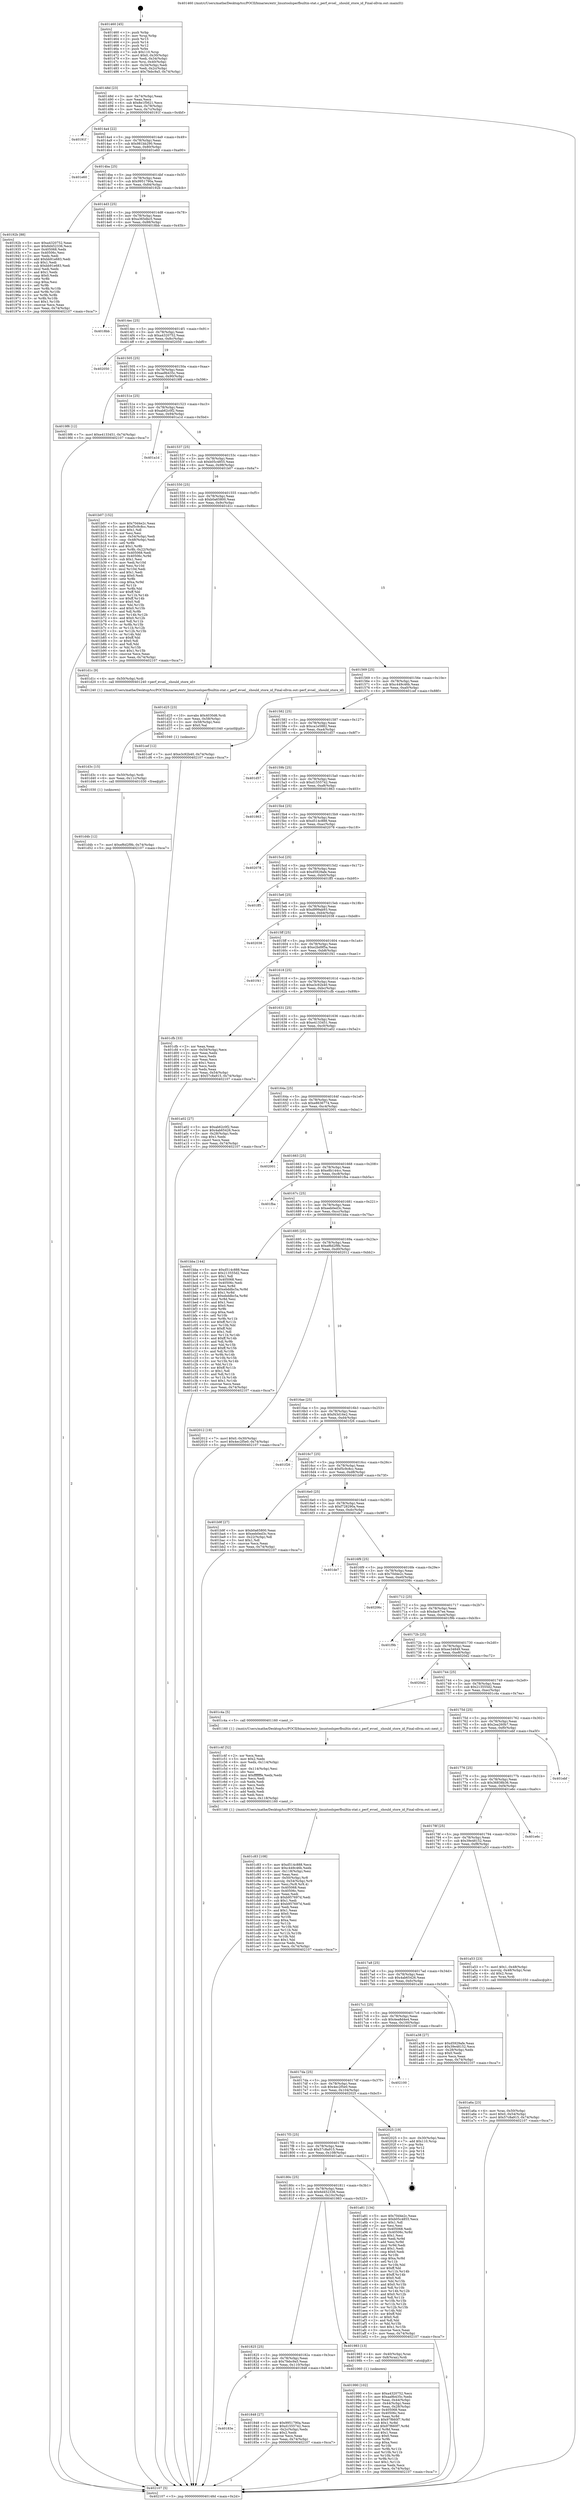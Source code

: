 digraph "0x401460" {
  label = "0x401460 (/mnt/c/Users/mathe/Desktop/tcc/POCII/binaries/extr_linuxtoolsperfbuiltin-stat.c_perf_evsel__should_store_id_Final-ollvm.out::main(0))"
  labelloc = "t"
  node[shape=record]

  Entry [label="",width=0.3,height=0.3,shape=circle,fillcolor=black,style=filled]
  "0x40148d" [label="{
     0x40148d [23]\l
     | [instrs]\l
     &nbsp;&nbsp;0x40148d \<+3\>: mov -0x74(%rbp),%eax\l
     &nbsp;&nbsp;0x401490 \<+2\>: mov %eax,%ecx\l
     &nbsp;&nbsp;0x401492 \<+6\>: sub $0x8e1f5621,%ecx\l
     &nbsp;&nbsp;0x401498 \<+3\>: mov %eax,-0x78(%rbp)\l
     &nbsp;&nbsp;0x40149b \<+3\>: mov %ecx,-0x7c(%rbp)\l
     &nbsp;&nbsp;0x40149e \<+6\>: je 000000000040191f \<main+0x4bf\>\l
  }"]
  "0x40191f" [label="{
     0x40191f\l
  }", style=dashed]
  "0x4014a4" [label="{
     0x4014a4 [22]\l
     | [instrs]\l
     &nbsp;&nbsp;0x4014a4 \<+5\>: jmp 00000000004014a9 \<main+0x49\>\l
     &nbsp;&nbsp;0x4014a9 \<+3\>: mov -0x78(%rbp),%eax\l
     &nbsp;&nbsp;0x4014ac \<+5\>: sub $0x981bb290,%eax\l
     &nbsp;&nbsp;0x4014b1 \<+3\>: mov %eax,-0x80(%rbp)\l
     &nbsp;&nbsp;0x4014b4 \<+6\>: je 0000000000401e60 \<main+0xa00\>\l
  }"]
  Exit [label="",width=0.3,height=0.3,shape=circle,fillcolor=black,style=filled,peripheries=2]
  "0x401e60" [label="{
     0x401e60\l
  }", style=dashed]
  "0x4014ba" [label="{
     0x4014ba [25]\l
     | [instrs]\l
     &nbsp;&nbsp;0x4014ba \<+5\>: jmp 00000000004014bf \<main+0x5f\>\l
     &nbsp;&nbsp;0x4014bf \<+3\>: mov -0x78(%rbp),%eax\l
     &nbsp;&nbsp;0x4014c2 \<+5\>: sub $0x9951790a,%eax\l
     &nbsp;&nbsp;0x4014c7 \<+6\>: mov %eax,-0x84(%rbp)\l
     &nbsp;&nbsp;0x4014cd \<+6\>: je 000000000040192b \<main+0x4cb\>\l
  }"]
  "0x401d4b" [label="{
     0x401d4b [12]\l
     | [instrs]\l
     &nbsp;&nbsp;0x401d4b \<+7\>: movl $0xef6d2f9b,-0x74(%rbp)\l
     &nbsp;&nbsp;0x401d52 \<+5\>: jmp 0000000000402107 \<main+0xca7\>\l
  }"]
  "0x40192b" [label="{
     0x40192b [88]\l
     | [instrs]\l
     &nbsp;&nbsp;0x40192b \<+5\>: mov $0xa4320752,%eax\l
     &nbsp;&nbsp;0x401930 \<+5\>: mov $0x6d452336,%ecx\l
     &nbsp;&nbsp;0x401935 \<+7\>: mov 0x405068,%edx\l
     &nbsp;&nbsp;0x40193c \<+7\>: mov 0x40506c,%esi\l
     &nbsp;&nbsp;0x401943 \<+2\>: mov %edx,%edi\l
     &nbsp;&nbsp;0x401945 \<+6\>: add $0xbb91e683,%edi\l
     &nbsp;&nbsp;0x40194b \<+3\>: sub $0x1,%edi\l
     &nbsp;&nbsp;0x40194e \<+6\>: sub $0xbb91e683,%edi\l
     &nbsp;&nbsp;0x401954 \<+3\>: imul %edi,%edx\l
     &nbsp;&nbsp;0x401957 \<+3\>: and $0x1,%edx\l
     &nbsp;&nbsp;0x40195a \<+3\>: cmp $0x0,%edx\l
     &nbsp;&nbsp;0x40195d \<+4\>: sete %r8b\l
     &nbsp;&nbsp;0x401961 \<+3\>: cmp $0xa,%esi\l
     &nbsp;&nbsp;0x401964 \<+4\>: setl %r9b\l
     &nbsp;&nbsp;0x401968 \<+3\>: mov %r8b,%r10b\l
     &nbsp;&nbsp;0x40196b \<+3\>: and %r9b,%r10b\l
     &nbsp;&nbsp;0x40196e \<+3\>: xor %r9b,%r8b\l
     &nbsp;&nbsp;0x401971 \<+3\>: or %r8b,%r10b\l
     &nbsp;&nbsp;0x401974 \<+4\>: test $0x1,%r10b\l
     &nbsp;&nbsp;0x401978 \<+3\>: cmovne %ecx,%eax\l
     &nbsp;&nbsp;0x40197b \<+3\>: mov %eax,-0x74(%rbp)\l
     &nbsp;&nbsp;0x40197e \<+5\>: jmp 0000000000402107 \<main+0xca7\>\l
  }"]
  "0x4014d3" [label="{
     0x4014d3 [25]\l
     | [instrs]\l
     &nbsp;&nbsp;0x4014d3 \<+5\>: jmp 00000000004014d8 \<main+0x78\>\l
     &nbsp;&nbsp;0x4014d8 \<+3\>: mov -0x78(%rbp),%eax\l
     &nbsp;&nbsp;0x4014db \<+5\>: sub $0xa365dbc5,%eax\l
     &nbsp;&nbsp;0x4014e0 \<+6\>: mov %eax,-0x88(%rbp)\l
     &nbsp;&nbsp;0x4014e6 \<+6\>: je 00000000004018bb \<main+0x45b\>\l
  }"]
  "0x401d3c" [label="{
     0x401d3c [15]\l
     | [instrs]\l
     &nbsp;&nbsp;0x401d3c \<+4\>: mov -0x50(%rbp),%rdi\l
     &nbsp;&nbsp;0x401d40 \<+6\>: mov %eax,-0x11c(%rbp)\l
     &nbsp;&nbsp;0x401d46 \<+5\>: call 0000000000401030 \<free@plt\>\l
     | [calls]\l
     &nbsp;&nbsp;0x401030 \{1\} (unknown)\l
  }"]
  "0x4018bb" [label="{
     0x4018bb\l
  }", style=dashed]
  "0x4014ec" [label="{
     0x4014ec [25]\l
     | [instrs]\l
     &nbsp;&nbsp;0x4014ec \<+5\>: jmp 00000000004014f1 \<main+0x91\>\l
     &nbsp;&nbsp;0x4014f1 \<+3\>: mov -0x78(%rbp),%eax\l
     &nbsp;&nbsp;0x4014f4 \<+5\>: sub $0xa4320752,%eax\l
     &nbsp;&nbsp;0x4014f9 \<+6\>: mov %eax,-0x8c(%rbp)\l
     &nbsp;&nbsp;0x4014ff \<+6\>: je 0000000000402050 \<main+0xbf0\>\l
  }"]
  "0x401d25" [label="{
     0x401d25 [23]\l
     | [instrs]\l
     &nbsp;&nbsp;0x401d25 \<+10\>: movabs $0x4030d6,%rdi\l
     &nbsp;&nbsp;0x401d2f \<+3\>: mov %eax,-0x58(%rbp)\l
     &nbsp;&nbsp;0x401d32 \<+3\>: mov -0x58(%rbp),%esi\l
     &nbsp;&nbsp;0x401d35 \<+2\>: mov $0x0,%al\l
     &nbsp;&nbsp;0x401d37 \<+5\>: call 0000000000401040 \<printf@plt\>\l
     | [calls]\l
     &nbsp;&nbsp;0x401040 \{1\} (unknown)\l
  }"]
  "0x402050" [label="{
     0x402050\l
  }", style=dashed]
  "0x401505" [label="{
     0x401505 [25]\l
     | [instrs]\l
     &nbsp;&nbsp;0x401505 \<+5\>: jmp 000000000040150a \<main+0xaa\>\l
     &nbsp;&nbsp;0x40150a \<+3\>: mov -0x78(%rbp),%eax\l
     &nbsp;&nbsp;0x40150d \<+5\>: sub $0xaa9b435c,%eax\l
     &nbsp;&nbsp;0x401512 \<+6\>: mov %eax,-0x90(%rbp)\l
     &nbsp;&nbsp;0x401518 \<+6\>: je 00000000004019f6 \<main+0x596\>\l
  }"]
  "0x401c83" [label="{
     0x401c83 [108]\l
     | [instrs]\l
     &nbsp;&nbsp;0x401c83 \<+5\>: mov $0xd514c888,%ecx\l
     &nbsp;&nbsp;0x401c88 \<+5\>: mov $0xc449c46b,%edx\l
     &nbsp;&nbsp;0x401c8d \<+6\>: mov -0x118(%rbp),%esi\l
     &nbsp;&nbsp;0x401c93 \<+3\>: imul %eax,%esi\l
     &nbsp;&nbsp;0x401c96 \<+4\>: mov -0x50(%rbp),%r8\l
     &nbsp;&nbsp;0x401c9a \<+4\>: movslq -0x54(%rbp),%r9\l
     &nbsp;&nbsp;0x401c9e \<+4\>: mov %esi,(%r8,%r9,4)\l
     &nbsp;&nbsp;0x401ca2 \<+7\>: mov 0x405068,%eax\l
     &nbsp;&nbsp;0x401ca9 \<+7\>: mov 0x40506c,%esi\l
     &nbsp;&nbsp;0x401cb0 \<+2\>: mov %eax,%edi\l
     &nbsp;&nbsp;0x401cb2 \<+6\>: sub $0xb957697d,%edi\l
     &nbsp;&nbsp;0x401cb8 \<+3\>: sub $0x1,%edi\l
     &nbsp;&nbsp;0x401cbb \<+6\>: add $0xb957697d,%edi\l
     &nbsp;&nbsp;0x401cc1 \<+3\>: imul %edi,%eax\l
     &nbsp;&nbsp;0x401cc4 \<+3\>: and $0x1,%eax\l
     &nbsp;&nbsp;0x401cc7 \<+3\>: cmp $0x0,%eax\l
     &nbsp;&nbsp;0x401cca \<+4\>: sete %r10b\l
     &nbsp;&nbsp;0x401cce \<+3\>: cmp $0xa,%esi\l
     &nbsp;&nbsp;0x401cd1 \<+4\>: setl %r11b\l
     &nbsp;&nbsp;0x401cd5 \<+3\>: mov %r10b,%bl\l
     &nbsp;&nbsp;0x401cd8 \<+3\>: and %r11b,%bl\l
     &nbsp;&nbsp;0x401cdb \<+3\>: xor %r11b,%r10b\l
     &nbsp;&nbsp;0x401cde \<+3\>: or %r10b,%bl\l
     &nbsp;&nbsp;0x401ce1 \<+3\>: test $0x1,%bl\l
     &nbsp;&nbsp;0x401ce4 \<+3\>: cmovne %edx,%ecx\l
     &nbsp;&nbsp;0x401ce7 \<+3\>: mov %ecx,-0x74(%rbp)\l
     &nbsp;&nbsp;0x401cea \<+5\>: jmp 0000000000402107 \<main+0xca7\>\l
  }"]
  "0x4019f6" [label="{
     0x4019f6 [12]\l
     | [instrs]\l
     &nbsp;&nbsp;0x4019f6 \<+7\>: movl $0xe4133451,-0x74(%rbp)\l
     &nbsp;&nbsp;0x4019fd \<+5\>: jmp 0000000000402107 \<main+0xca7\>\l
  }"]
  "0x40151e" [label="{
     0x40151e [25]\l
     | [instrs]\l
     &nbsp;&nbsp;0x40151e \<+5\>: jmp 0000000000401523 \<main+0xc3\>\l
     &nbsp;&nbsp;0x401523 \<+3\>: mov -0x78(%rbp),%eax\l
     &nbsp;&nbsp;0x401526 \<+5\>: sub $0xab62c0f2,%eax\l
     &nbsp;&nbsp;0x40152b \<+6\>: mov %eax,-0x94(%rbp)\l
     &nbsp;&nbsp;0x401531 \<+6\>: je 0000000000401a1d \<main+0x5bd\>\l
  }"]
  "0x401c4f" [label="{
     0x401c4f [52]\l
     | [instrs]\l
     &nbsp;&nbsp;0x401c4f \<+2\>: xor %ecx,%ecx\l
     &nbsp;&nbsp;0x401c51 \<+5\>: mov $0x2,%edx\l
     &nbsp;&nbsp;0x401c56 \<+6\>: mov %edx,-0x114(%rbp)\l
     &nbsp;&nbsp;0x401c5c \<+1\>: cltd\l
     &nbsp;&nbsp;0x401c5d \<+6\>: mov -0x114(%rbp),%esi\l
     &nbsp;&nbsp;0x401c63 \<+2\>: idiv %esi\l
     &nbsp;&nbsp;0x401c65 \<+6\>: imul $0xfffffffe,%edx,%edx\l
     &nbsp;&nbsp;0x401c6b \<+2\>: mov %ecx,%edi\l
     &nbsp;&nbsp;0x401c6d \<+2\>: sub %edx,%edi\l
     &nbsp;&nbsp;0x401c6f \<+2\>: mov %ecx,%edx\l
     &nbsp;&nbsp;0x401c71 \<+3\>: sub $0x1,%edx\l
     &nbsp;&nbsp;0x401c74 \<+2\>: add %edx,%edi\l
     &nbsp;&nbsp;0x401c76 \<+2\>: sub %edi,%ecx\l
     &nbsp;&nbsp;0x401c78 \<+6\>: mov %ecx,-0x118(%rbp)\l
     &nbsp;&nbsp;0x401c7e \<+5\>: call 0000000000401160 \<next_i\>\l
     | [calls]\l
     &nbsp;&nbsp;0x401160 \{1\} (/mnt/c/Users/mathe/Desktop/tcc/POCII/binaries/extr_linuxtoolsperfbuiltin-stat.c_perf_evsel__should_store_id_Final-ollvm.out::next_i)\l
  }"]
  "0x401a1d" [label="{
     0x401a1d\l
  }", style=dashed]
  "0x401537" [label="{
     0x401537 [25]\l
     | [instrs]\l
     &nbsp;&nbsp;0x401537 \<+5\>: jmp 000000000040153c \<main+0xdc\>\l
     &nbsp;&nbsp;0x40153c \<+3\>: mov -0x78(%rbp),%eax\l
     &nbsp;&nbsp;0x40153f \<+5\>: sub $0xb05c4855,%eax\l
     &nbsp;&nbsp;0x401544 \<+6\>: mov %eax,-0x98(%rbp)\l
     &nbsp;&nbsp;0x40154a \<+6\>: je 0000000000401b07 \<main+0x6a7\>\l
  }"]
  "0x401a6a" [label="{
     0x401a6a [23]\l
     | [instrs]\l
     &nbsp;&nbsp;0x401a6a \<+4\>: mov %rax,-0x50(%rbp)\l
     &nbsp;&nbsp;0x401a6e \<+7\>: movl $0x0,-0x54(%rbp)\l
     &nbsp;&nbsp;0x401a75 \<+7\>: movl $0x57c8a915,-0x74(%rbp)\l
     &nbsp;&nbsp;0x401a7c \<+5\>: jmp 0000000000402107 \<main+0xca7\>\l
  }"]
  "0x401b07" [label="{
     0x401b07 [152]\l
     | [instrs]\l
     &nbsp;&nbsp;0x401b07 \<+5\>: mov $0x70d4e2c,%eax\l
     &nbsp;&nbsp;0x401b0c \<+5\>: mov $0xf5c9c8cc,%ecx\l
     &nbsp;&nbsp;0x401b11 \<+2\>: mov $0x1,%dl\l
     &nbsp;&nbsp;0x401b13 \<+2\>: xor %esi,%esi\l
     &nbsp;&nbsp;0x401b15 \<+3\>: mov -0x54(%rbp),%edi\l
     &nbsp;&nbsp;0x401b18 \<+3\>: cmp -0x48(%rbp),%edi\l
     &nbsp;&nbsp;0x401b1b \<+4\>: setl %r8b\l
     &nbsp;&nbsp;0x401b1f \<+4\>: and $0x1,%r8b\l
     &nbsp;&nbsp;0x401b23 \<+4\>: mov %r8b,-0x22(%rbp)\l
     &nbsp;&nbsp;0x401b27 \<+7\>: mov 0x405068,%edi\l
     &nbsp;&nbsp;0x401b2e \<+8\>: mov 0x40506c,%r9d\l
     &nbsp;&nbsp;0x401b36 \<+3\>: sub $0x1,%esi\l
     &nbsp;&nbsp;0x401b39 \<+3\>: mov %edi,%r10d\l
     &nbsp;&nbsp;0x401b3c \<+3\>: add %esi,%r10d\l
     &nbsp;&nbsp;0x401b3f \<+4\>: imul %r10d,%edi\l
     &nbsp;&nbsp;0x401b43 \<+3\>: and $0x1,%edi\l
     &nbsp;&nbsp;0x401b46 \<+3\>: cmp $0x0,%edi\l
     &nbsp;&nbsp;0x401b49 \<+4\>: sete %r8b\l
     &nbsp;&nbsp;0x401b4d \<+4\>: cmp $0xa,%r9d\l
     &nbsp;&nbsp;0x401b51 \<+4\>: setl %r11b\l
     &nbsp;&nbsp;0x401b55 \<+3\>: mov %r8b,%bl\l
     &nbsp;&nbsp;0x401b58 \<+3\>: xor $0xff,%bl\l
     &nbsp;&nbsp;0x401b5b \<+3\>: mov %r11b,%r14b\l
     &nbsp;&nbsp;0x401b5e \<+4\>: xor $0xff,%r14b\l
     &nbsp;&nbsp;0x401b62 \<+3\>: xor $0x0,%dl\l
     &nbsp;&nbsp;0x401b65 \<+3\>: mov %bl,%r15b\l
     &nbsp;&nbsp;0x401b68 \<+4\>: and $0x0,%r15b\l
     &nbsp;&nbsp;0x401b6c \<+3\>: and %dl,%r8b\l
     &nbsp;&nbsp;0x401b6f \<+3\>: mov %r14b,%r12b\l
     &nbsp;&nbsp;0x401b72 \<+4\>: and $0x0,%r12b\l
     &nbsp;&nbsp;0x401b76 \<+3\>: and %dl,%r11b\l
     &nbsp;&nbsp;0x401b79 \<+3\>: or %r8b,%r15b\l
     &nbsp;&nbsp;0x401b7c \<+3\>: or %r11b,%r12b\l
     &nbsp;&nbsp;0x401b7f \<+3\>: xor %r12b,%r15b\l
     &nbsp;&nbsp;0x401b82 \<+3\>: or %r14b,%bl\l
     &nbsp;&nbsp;0x401b85 \<+3\>: xor $0xff,%bl\l
     &nbsp;&nbsp;0x401b88 \<+3\>: or $0x0,%dl\l
     &nbsp;&nbsp;0x401b8b \<+2\>: and %dl,%bl\l
     &nbsp;&nbsp;0x401b8d \<+3\>: or %bl,%r15b\l
     &nbsp;&nbsp;0x401b90 \<+4\>: test $0x1,%r15b\l
     &nbsp;&nbsp;0x401b94 \<+3\>: cmovne %ecx,%eax\l
     &nbsp;&nbsp;0x401b97 \<+3\>: mov %eax,-0x74(%rbp)\l
     &nbsp;&nbsp;0x401b9a \<+5\>: jmp 0000000000402107 \<main+0xca7\>\l
  }"]
  "0x401550" [label="{
     0x401550 [25]\l
     | [instrs]\l
     &nbsp;&nbsp;0x401550 \<+5\>: jmp 0000000000401555 \<main+0xf5\>\l
     &nbsp;&nbsp;0x401555 \<+3\>: mov -0x78(%rbp),%eax\l
     &nbsp;&nbsp;0x401558 \<+5\>: sub $0xb0a65800,%eax\l
     &nbsp;&nbsp;0x40155d \<+6\>: mov %eax,-0x9c(%rbp)\l
     &nbsp;&nbsp;0x401563 \<+6\>: je 0000000000401d1c \<main+0x8bc\>\l
  }"]
  "0x401990" [label="{
     0x401990 [102]\l
     | [instrs]\l
     &nbsp;&nbsp;0x401990 \<+5\>: mov $0xa4320752,%ecx\l
     &nbsp;&nbsp;0x401995 \<+5\>: mov $0xaa9b435c,%edx\l
     &nbsp;&nbsp;0x40199a \<+3\>: mov %eax,-0x44(%rbp)\l
     &nbsp;&nbsp;0x40199d \<+3\>: mov -0x44(%rbp),%eax\l
     &nbsp;&nbsp;0x4019a0 \<+3\>: mov %eax,-0x28(%rbp)\l
     &nbsp;&nbsp;0x4019a3 \<+7\>: mov 0x405068,%eax\l
     &nbsp;&nbsp;0x4019aa \<+7\>: mov 0x40506c,%esi\l
     &nbsp;&nbsp;0x4019b1 \<+3\>: mov %eax,%r8d\l
     &nbsp;&nbsp;0x4019b4 \<+7\>: sub $0x97f660f7,%r8d\l
     &nbsp;&nbsp;0x4019bb \<+4\>: sub $0x1,%r8d\l
     &nbsp;&nbsp;0x4019bf \<+7\>: add $0x97f660f7,%r8d\l
     &nbsp;&nbsp;0x4019c6 \<+4\>: imul %r8d,%eax\l
     &nbsp;&nbsp;0x4019ca \<+3\>: and $0x1,%eax\l
     &nbsp;&nbsp;0x4019cd \<+3\>: cmp $0x0,%eax\l
     &nbsp;&nbsp;0x4019d0 \<+4\>: sete %r9b\l
     &nbsp;&nbsp;0x4019d4 \<+3\>: cmp $0xa,%esi\l
     &nbsp;&nbsp;0x4019d7 \<+4\>: setl %r10b\l
     &nbsp;&nbsp;0x4019db \<+3\>: mov %r9b,%r11b\l
     &nbsp;&nbsp;0x4019de \<+3\>: and %r10b,%r11b\l
     &nbsp;&nbsp;0x4019e1 \<+3\>: xor %r10b,%r9b\l
     &nbsp;&nbsp;0x4019e4 \<+3\>: or %r9b,%r11b\l
     &nbsp;&nbsp;0x4019e7 \<+4\>: test $0x1,%r11b\l
     &nbsp;&nbsp;0x4019eb \<+3\>: cmovne %edx,%ecx\l
     &nbsp;&nbsp;0x4019ee \<+3\>: mov %ecx,-0x74(%rbp)\l
     &nbsp;&nbsp;0x4019f1 \<+5\>: jmp 0000000000402107 \<main+0xca7\>\l
  }"]
  "0x401d1c" [label="{
     0x401d1c [9]\l
     | [instrs]\l
     &nbsp;&nbsp;0x401d1c \<+4\>: mov -0x50(%rbp),%rdi\l
     &nbsp;&nbsp;0x401d20 \<+5\>: call 0000000000401240 \<perf_evsel__should_store_id\>\l
     | [calls]\l
     &nbsp;&nbsp;0x401240 \{1\} (/mnt/c/Users/mathe/Desktop/tcc/POCII/binaries/extr_linuxtoolsperfbuiltin-stat.c_perf_evsel__should_store_id_Final-ollvm.out::perf_evsel__should_store_id)\l
  }"]
  "0x401569" [label="{
     0x401569 [25]\l
     | [instrs]\l
     &nbsp;&nbsp;0x401569 \<+5\>: jmp 000000000040156e \<main+0x10e\>\l
     &nbsp;&nbsp;0x40156e \<+3\>: mov -0x78(%rbp),%eax\l
     &nbsp;&nbsp;0x401571 \<+5\>: sub $0xc449c46b,%eax\l
     &nbsp;&nbsp;0x401576 \<+6\>: mov %eax,-0xa0(%rbp)\l
     &nbsp;&nbsp;0x40157c \<+6\>: je 0000000000401cef \<main+0x88f\>\l
  }"]
  "0x401460" [label="{
     0x401460 [45]\l
     | [instrs]\l
     &nbsp;&nbsp;0x401460 \<+1\>: push %rbp\l
     &nbsp;&nbsp;0x401461 \<+3\>: mov %rsp,%rbp\l
     &nbsp;&nbsp;0x401464 \<+2\>: push %r15\l
     &nbsp;&nbsp;0x401466 \<+2\>: push %r14\l
     &nbsp;&nbsp;0x401468 \<+2\>: push %r12\l
     &nbsp;&nbsp;0x40146a \<+1\>: push %rbx\l
     &nbsp;&nbsp;0x40146b \<+7\>: sub $0x110,%rsp\l
     &nbsp;&nbsp;0x401472 \<+7\>: movl $0x0,-0x30(%rbp)\l
     &nbsp;&nbsp;0x401479 \<+3\>: mov %edi,-0x34(%rbp)\l
     &nbsp;&nbsp;0x40147c \<+4\>: mov %rsi,-0x40(%rbp)\l
     &nbsp;&nbsp;0x401480 \<+3\>: mov -0x34(%rbp),%edi\l
     &nbsp;&nbsp;0x401483 \<+3\>: mov %edi,-0x2c(%rbp)\l
     &nbsp;&nbsp;0x401486 \<+7\>: movl $0x7febc9a5,-0x74(%rbp)\l
  }"]
  "0x401cef" [label="{
     0x401cef [12]\l
     | [instrs]\l
     &nbsp;&nbsp;0x401cef \<+7\>: movl $0xe3c92b40,-0x74(%rbp)\l
     &nbsp;&nbsp;0x401cf6 \<+5\>: jmp 0000000000402107 \<main+0xca7\>\l
  }"]
  "0x401582" [label="{
     0x401582 [25]\l
     | [instrs]\l
     &nbsp;&nbsp;0x401582 \<+5\>: jmp 0000000000401587 \<main+0x127\>\l
     &nbsp;&nbsp;0x401587 \<+3\>: mov -0x78(%rbp),%eax\l
     &nbsp;&nbsp;0x40158a \<+5\>: sub $0xca1e5882,%eax\l
     &nbsp;&nbsp;0x40158f \<+6\>: mov %eax,-0xa4(%rbp)\l
     &nbsp;&nbsp;0x401595 \<+6\>: je 0000000000401d57 \<main+0x8f7\>\l
  }"]
  "0x402107" [label="{
     0x402107 [5]\l
     | [instrs]\l
     &nbsp;&nbsp;0x402107 \<+5\>: jmp 000000000040148d \<main+0x2d\>\l
  }"]
  "0x401d57" [label="{
     0x401d57\l
  }", style=dashed]
  "0x40159b" [label="{
     0x40159b [25]\l
     | [instrs]\l
     &nbsp;&nbsp;0x40159b \<+5\>: jmp 00000000004015a0 \<main+0x140\>\l
     &nbsp;&nbsp;0x4015a0 \<+3\>: mov -0x78(%rbp),%eax\l
     &nbsp;&nbsp;0x4015a3 \<+5\>: sub $0xd1555742,%eax\l
     &nbsp;&nbsp;0x4015a8 \<+6\>: mov %eax,-0xa8(%rbp)\l
     &nbsp;&nbsp;0x4015ae \<+6\>: je 0000000000401863 \<main+0x403\>\l
  }"]
  "0x40183e" [label="{
     0x40183e\l
  }", style=dashed]
  "0x401863" [label="{
     0x401863\l
  }", style=dashed]
  "0x4015b4" [label="{
     0x4015b4 [25]\l
     | [instrs]\l
     &nbsp;&nbsp;0x4015b4 \<+5\>: jmp 00000000004015b9 \<main+0x159\>\l
     &nbsp;&nbsp;0x4015b9 \<+3\>: mov -0x78(%rbp),%eax\l
     &nbsp;&nbsp;0x4015bc \<+5\>: sub $0xd514c888,%eax\l
     &nbsp;&nbsp;0x4015c1 \<+6\>: mov %eax,-0xac(%rbp)\l
     &nbsp;&nbsp;0x4015c7 \<+6\>: je 0000000000402078 \<main+0xc18\>\l
  }"]
  "0x401848" [label="{
     0x401848 [27]\l
     | [instrs]\l
     &nbsp;&nbsp;0x401848 \<+5\>: mov $0x9951790a,%eax\l
     &nbsp;&nbsp;0x40184d \<+5\>: mov $0xd1555742,%ecx\l
     &nbsp;&nbsp;0x401852 \<+3\>: mov -0x2c(%rbp),%edx\l
     &nbsp;&nbsp;0x401855 \<+3\>: cmp $0x2,%edx\l
     &nbsp;&nbsp;0x401858 \<+3\>: cmovne %ecx,%eax\l
     &nbsp;&nbsp;0x40185b \<+3\>: mov %eax,-0x74(%rbp)\l
     &nbsp;&nbsp;0x40185e \<+5\>: jmp 0000000000402107 \<main+0xca7\>\l
  }"]
  "0x402078" [label="{
     0x402078\l
  }", style=dashed]
  "0x4015cd" [label="{
     0x4015cd [25]\l
     | [instrs]\l
     &nbsp;&nbsp;0x4015cd \<+5\>: jmp 00000000004015d2 \<main+0x172\>\l
     &nbsp;&nbsp;0x4015d2 \<+3\>: mov -0x78(%rbp),%eax\l
     &nbsp;&nbsp;0x4015d5 \<+5\>: sub $0xd5929afe,%eax\l
     &nbsp;&nbsp;0x4015da \<+6\>: mov %eax,-0xb0(%rbp)\l
     &nbsp;&nbsp;0x4015e0 \<+6\>: je 0000000000401ff5 \<main+0xb95\>\l
  }"]
  "0x401825" [label="{
     0x401825 [25]\l
     | [instrs]\l
     &nbsp;&nbsp;0x401825 \<+5\>: jmp 000000000040182a \<main+0x3ca\>\l
     &nbsp;&nbsp;0x40182a \<+3\>: mov -0x78(%rbp),%eax\l
     &nbsp;&nbsp;0x40182d \<+5\>: sub $0x7febc9a5,%eax\l
     &nbsp;&nbsp;0x401832 \<+6\>: mov %eax,-0x110(%rbp)\l
     &nbsp;&nbsp;0x401838 \<+6\>: je 0000000000401848 \<main+0x3e8\>\l
  }"]
  "0x401ff5" [label="{
     0x401ff5\l
  }", style=dashed]
  "0x4015e6" [label="{
     0x4015e6 [25]\l
     | [instrs]\l
     &nbsp;&nbsp;0x4015e6 \<+5\>: jmp 00000000004015eb \<main+0x18b\>\l
     &nbsp;&nbsp;0x4015eb \<+3\>: mov -0x78(%rbp),%eax\l
     &nbsp;&nbsp;0x4015ee \<+5\>: sub $0xd999ab93,%eax\l
     &nbsp;&nbsp;0x4015f3 \<+6\>: mov %eax,-0xb4(%rbp)\l
     &nbsp;&nbsp;0x4015f9 \<+6\>: je 0000000000402038 \<main+0xbd8\>\l
  }"]
  "0x401983" [label="{
     0x401983 [13]\l
     | [instrs]\l
     &nbsp;&nbsp;0x401983 \<+4\>: mov -0x40(%rbp),%rax\l
     &nbsp;&nbsp;0x401987 \<+4\>: mov 0x8(%rax),%rdi\l
     &nbsp;&nbsp;0x40198b \<+5\>: call 0000000000401060 \<atoi@plt\>\l
     | [calls]\l
     &nbsp;&nbsp;0x401060 \{1\} (unknown)\l
  }"]
  "0x402038" [label="{
     0x402038\l
  }", style=dashed]
  "0x4015ff" [label="{
     0x4015ff [25]\l
     | [instrs]\l
     &nbsp;&nbsp;0x4015ff \<+5\>: jmp 0000000000401604 \<main+0x1a4\>\l
     &nbsp;&nbsp;0x401604 \<+3\>: mov -0x78(%rbp),%eax\l
     &nbsp;&nbsp;0x401607 \<+5\>: sub $0xe2bd9f5a,%eax\l
     &nbsp;&nbsp;0x40160c \<+6\>: mov %eax,-0xb8(%rbp)\l
     &nbsp;&nbsp;0x401612 \<+6\>: je 0000000000401f41 \<main+0xae1\>\l
  }"]
  "0x40180c" [label="{
     0x40180c [25]\l
     | [instrs]\l
     &nbsp;&nbsp;0x40180c \<+5\>: jmp 0000000000401811 \<main+0x3b1\>\l
     &nbsp;&nbsp;0x401811 \<+3\>: mov -0x78(%rbp),%eax\l
     &nbsp;&nbsp;0x401814 \<+5\>: sub $0x6d452336,%eax\l
     &nbsp;&nbsp;0x401819 \<+6\>: mov %eax,-0x10c(%rbp)\l
     &nbsp;&nbsp;0x40181f \<+6\>: je 0000000000401983 \<main+0x523\>\l
  }"]
  "0x401f41" [label="{
     0x401f41\l
  }", style=dashed]
  "0x401618" [label="{
     0x401618 [25]\l
     | [instrs]\l
     &nbsp;&nbsp;0x401618 \<+5\>: jmp 000000000040161d \<main+0x1bd\>\l
     &nbsp;&nbsp;0x40161d \<+3\>: mov -0x78(%rbp),%eax\l
     &nbsp;&nbsp;0x401620 \<+5\>: sub $0xe3c92b40,%eax\l
     &nbsp;&nbsp;0x401625 \<+6\>: mov %eax,-0xbc(%rbp)\l
     &nbsp;&nbsp;0x40162b \<+6\>: je 0000000000401cfb \<main+0x89b\>\l
  }"]
  "0x401a81" [label="{
     0x401a81 [134]\l
     | [instrs]\l
     &nbsp;&nbsp;0x401a81 \<+5\>: mov $0x70d4e2c,%eax\l
     &nbsp;&nbsp;0x401a86 \<+5\>: mov $0xb05c4855,%ecx\l
     &nbsp;&nbsp;0x401a8b \<+2\>: mov $0x1,%dl\l
     &nbsp;&nbsp;0x401a8d \<+2\>: xor %esi,%esi\l
     &nbsp;&nbsp;0x401a8f \<+7\>: mov 0x405068,%edi\l
     &nbsp;&nbsp;0x401a96 \<+8\>: mov 0x40506c,%r8d\l
     &nbsp;&nbsp;0x401a9e \<+3\>: sub $0x1,%esi\l
     &nbsp;&nbsp;0x401aa1 \<+3\>: mov %edi,%r9d\l
     &nbsp;&nbsp;0x401aa4 \<+3\>: add %esi,%r9d\l
     &nbsp;&nbsp;0x401aa7 \<+4\>: imul %r9d,%edi\l
     &nbsp;&nbsp;0x401aab \<+3\>: and $0x1,%edi\l
     &nbsp;&nbsp;0x401aae \<+3\>: cmp $0x0,%edi\l
     &nbsp;&nbsp;0x401ab1 \<+4\>: sete %r10b\l
     &nbsp;&nbsp;0x401ab5 \<+4\>: cmp $0xa,%r8d\l
     &nbsp;&nbsp;0x401ab9 \<+4\>: setl %r11b\l
     &nbsp;&nbsp;0x401abd \<+3\>: mov %r10b,%bl\l
     &nbsp;&nbsp;0x401ac0 \<+3\>: xor $0xff,%bl\l
     &nbsp;&nbsp;0x401ac3 \<+3\>: mov %r11b,%r14b\l
     &nbsp;&nbsp;0x401ac6 \<+4\>: xor $0xff,%r14b\l
     &nbsp;&nbsp;0x401aca \<+3\>: xor $0x0,%dl\l
     &nbsp;&nbsp;0x401acd \<+3\>: mov %bl,%r15b\l
     &nbsp;&nbsp;0x401ad0 \<+4\>: and $0x0,%r15b\l
     &nbsp;&nbsp;0x401ad4 \<+3\>: and %dl,%r10b\l
     &nbsp;&nbsp;0x401ad7 \<+3\>: mov %r14b,%r12b\l
     &nbsp;&nbsp;0x401ada \<+4\>: and $0x0,%r12b\l
     &nbsp;&nbsp;0x401ade \<+3\>: and %dl,%r11b\l
     &nbsp;&nbsp;0x401ae1 \<+3\>: or %r10b,%r15b\l
     &nbsp;&nbsp;0x401ae4 \<+3\>: or %r11b,%r12b\l
     &nbsp;&nbsp;0x401ae7 \<+3\>: xor %r12b,%r15b\l
     &nbsp;&nbsp;0x401aea \<+3\>: or %r14b,%bl\l
     &nbsp;&nbsp;0x401aed \<+3\>: xor $0xff,%bl\l
     &nbsp;&nbsp;0x401af0 \<+3\>: or $0x0,%dl\l
     &nbsp;&nbsp;0x401af3 \<+2\>: and %dl,%bl\l
     &nbsp;&nbsp;0x401af5 \<+3\>: or %bl,%r15b\l
     &nbsp;&nbsp;0x401af8 \<+4\>: test $0x1,%r15b\l
     &nbsp;&nbsp;0x401afc \<+3\>: cmovne %ecx,%eax\l
     &nbsp;&nbsp;0x401aff \<+3\>: mov %eax,-0x74(%rbp)\l
     &nbsp;&nbsp;0x401b02 \<+5\>: jmp 0000000000402107 \<main+0xca7\>\l
  }"]
  "0x401cfb" [label="{
     0x401cfb [33]\l
     | [instrs]\l
     &nbsp;&nbsp;0x401cfb \<+2\>: xor %eax,%eax\l
     &nbsp;&nbsp;0x401cfd \<+3\>: mov -0x54(%rbp),%ecx\l
     &nbsp;&nbsp;0x401d00 \<+2\>: mov %eax,%edx\l
     &nbsp;&nbsp;0x401d02 \<+2\>: sub %ecx,%edx\l
     &nbsp;&nbsp;0x401d04 \<+2\>: mov %eax,%ecx\l
     &nbsp;&nbsp;0x401d06 \<+3\>: sub $0x1,%ecx\l
     &nbsp;&nbsp;0x401d09 \<+2\>: add %ecx,%edx\l
     &nbsp;&nbsp;0x401d0b \<+2\>: sub %edx,%eax\l
     &nbsp;&nbsp;0x401d0d \<+3\>: mov %eax,-0x54(%rbp)\l
     &nbsp;&nbsp;0x401d10 \<+7\>: movl $0x57c8a915,-0x74(%rbp)\l
     &nbsp;&nbsp;0x401d17 \<+5\>: jmp 0000000000402107 \<main+0xca7\>\l
  }"]
  "0x401631" [label="{
     0x401631 [25]\l
     | [instrs]\l
     &nbsp;&nbsp;0x401631 \<+5\>: jmp 0000000000401636 \<main+0x1d6\>\l
     &nbsp;&nbsp;0x401636 \<+3\>: mov -0x78(%rbp),%eax\l
     &nbsp;&nbsp;0x401639 \<+5\>: sub $0xe4133451,%eax\l
     &nbsp;&nbsp;0x40163e \<+6\>: mov %eax,-0xc0(%rbp)\l
     &nbsp;&nbsp;0x401644 \<+6\>: je 0000000000401a02 \<main+0x5a2\>\l
  }"]
  "0x4017f3" [label="{
     0x4017f3 [25]\l
     | [instrs]\l
     &nbsp;&nbsp;0x4017f3 \<+5\>: jmp 00000000004017f8 \<main+0x398\>\l
     &nbsp;&nbsp;0x4017f8 \<+3\>: mov -0x78(%rbp),%eax\l
     &nbsp;&nbsp;0x4017fb \<+5\>: sub $0x57c8a915,%eax\l
     &nbsp;&nbsp;0x401800 \<+6\>: mov %eax,-0x108(%rbp)\l
     &nbsp;&nbsp;0x401806 \<+6\>: je 0000000000401a81 \<main+0x621\>\l
  }"]
  "0x401a02" [label="{
     0x401a02 [27]\l
     | [instrs]\l
     &nbsp;&nbsp;0x401a02 \<+5\>: mov $0xab62c0f2,%eax\l
     &nbsp;&nbsp;0x401a07 \<+5\>: mov $0x4ab65426,%ecx\l
     &nbsp;&nbsp;0x401a0c \<+3\>: mov -0x28(%rbp),%edx\l
     &nbsp;&nbsp;0x401a0f \<+3\>: cmp $0x1,%edx\l
     &nbsp;&nbsp;0x401a12 \<+3\>: cmovl %ecx,%eax\l
     &nbsp;&nbsp;0x401a15 \<+3\>: mov %eax,-0x74(%rbp)\l
     &nbsp;&nbsp;0x401a18 \<+5\>: jmp 0000000000402107 \<main+0xca7\>\l
  }"]
  "0x40164a" [label="{
     0x40164a [25]\l
     | [instrs]\l
     &nbsp;&nbsp;0x40164a \<+5\>: jmp 000000000040164f \<main+0x1ef\>\l
     &nbsp;&nbsp;0x40164f \<+3\>: mov -0x78(%rbp),%eax\l
     &nbsp;&nbsp;0x401652 \<+5\>: sub $0xe8636774,%eax\l
     &nbsp;&nbsp;0x401657 \<+6\>: mov %eax,-0xc4(%rbp)\l
     &nbsp;&nbsp;0x40165d \<+6\>: je 0000000000402001 \<main+0xba1\>\l
  }"]
  "0x402025" [label="{
     0x402025 [19]\l
     | [instrs]\l
     &nbsp;&nbsp;0x402025 \<+3\>: mov -0x30(%rbp),%eax\l
     &nbsp;&nbsp;0x402028 \<+7\>: add $0x110,%rsp\l
     &nbsp;&nbsp;0x40202f \<+1\>: pop %rbx\l
     &nbsp;&nbsp;0x402030 \<+2\>: pop %r12\l
     &nbsp;&nbsp;0x402032 \<+2\>: pop %r14\l
     &nbsp;&nbsp;0x402034 \<+2\>: pop %r15\l
     &nbsp;&nbsp;0x402036 \<+1\>: pop %rbp\l
     &nbsp;&nbsp;0x402037 \<+1\>: ret\l
  }"]
  "0x402001" [label="{
     0x402001\l
  }", style=dashed]
  "0x401663" [label="{
     0x401663 [25]\l
     | [instrs]\l
     &nbsp;&nbsp;0x401663 \<+5\>: jmp 0000000000401668 \<main+0x208\>\l
     &nbsp;&nbsp;0x401668 \<+3\>: mov -0x78(%rbp),%eax\l
     &nbsp;&nbsp;0x40166b \<+5\>: sub $0xe8b144cc,%eax\l
     &nbsp;&nbsp;0x401670 \<+6\>: mov %eax,-0xc8(%rbp)\l
     &nbsp;&nbsp;0x401676 \<+6\>: je 0000000000401fba \<main+0xb5a\>\l
  }"]
  "0x4017da" [label="{
     0x4017da [25]\l
     | [instrs]\l
     &nbsp;&nbsp;0x4017da \<+5\>: jmp 00000000004017df \<main+0x37f\>\l
     &nbsp;&nbsp;0x4017df \<+3\>: mov -0x78(%rbp),%eax\l
     &nbsp;&nbsp;0x4017e2 \<+5\>: sub $0x4ec2f5e0,%eax\l
     &nbsp;&nbsp;0x4017e7 \<+6\>: mov %eax,-0x104(%rbp)\l
     &nbsp;&nbsp;0x4017ed \<+6\>: je 0000000000402025 \<main+0xbc5\>\l
  }"]
  "0x401fba" [label="{
     0x401fba\l
  }", style=dashed]
  "0x40167c" [label="{
     0x40167c [25]\l
     | [instrs]\l
     &nbsp;&nbsp;0x40167c \<+5\>: jmp 0000000000401681 \<main+0x221\>\l
     &nbsp;&nbsp;0x401681 \<+3\>: mov -0x78(%rbp),%eax\l
     &nbsp;&nbsp;0x401684 \<+5\>: sub $0xeeb0ed3c,%eax\l
     &nbsp;&nbsp;0x401689 \<+6\>: mov %eax,-0xcc(%rbp)\l
     &nbsp;&nbsp;0x40168f \<+6\>: je 0000000000401bba \<main+0x75a\>\l
  }"]
  "0x402100" [label="{
     0x402100\l
  }", style=dashed]
  "0x401bba" [label="{
     0x401bba [144]\l
     | [instrs]\l
     &nbsp;&nbsp;0x401bba \<+5\>: mov $0xd514c888,%eax\l
     &nbsp;&nbsp;0x401bbf \<+5\>: mov $0x213555d2,%ecx\l
     &nbsp;&nbsp;0x401bc4 \<+2\>: mov $0x1,%dl\l
     &nbsp;&nbsp;0x401bc6 \<+7\>: mov 0x405068,%esi\l
     &nbsp;&nbsp;0x401bcd \<+7\>: mov 0x40506c,%edi\l
     &nbsp;&nbsp;0x401bd4 \<+3\>: mov %esi,%r8d\l
     &nbsp;&nbsp;0x401bd7 \<+7\>: add $0xebddbc5a,%r8d\l
     &nbsp;&nbsp;0x401bde \<+4\>: sub $0x1,%r8d\l
     &nbsp;&nbsp;0x401be2 \<+7\>: sub $0xebddbc5a,%r8d\l
     &nbsp;&nbsp;0x401be9 \<+4\>: imul %r8d,%esi\l
     &nbsp;&nbsp;0x401bed \<+3\>: and $0x1,%esi\l
     &nbsp;&nbsp;0x401bf0 \<+3\>: cmp $0x0,%esi\l
     &nbsp;&nbsp;0x401bf3 \<+4\>: sete %r9b\l
     &nbsp;&nbsp;0x401bf7 \<+3\>: cmp $0xa,%edi\l
     &nbsp;&nbsp;0x401bfa \<+4\>: setl %r10b\l
     &nbsp;&nbsp;0x401bfe \<+3\>: mov %r9b,%r11b\l
     &nbsp;&nbsp;0x401c01 \<+4\>: xor $0xff,%r11b\l
     &nbsp;&nbsp;0x401c05 \<+3\>: mov %r10b,%bl\l
     &nbsp;&nbsp;0x401c08 \<+3\>: xor $0xff,%bl\l
     &nbsp;&nbsp;0x401c0b \<+3\>: xor $0x1,%dl\l
     &nbsp;&nbsp;0x401c0e \<+3\>: mov %r11b,%r14b\l
     &nbsp;&nbsp;0x401c11 \<+4\>: and $0xff,%r14b\l
     &nbsp;&nbsp;0x401c15 \<+3\>: and %dl,%r9b\l
     &nbsp;&nbsp;0x401c18 \<+3\>: mov %bl,%r15b\l
     &nbsp;&nbsp;0x401c1b \<+4\>: and $0xff,%r15b\l
     &nbsp;&nbsp;0x401c1f \<+3\>: and %dl,%r10b\l
     &nbsp;&nbsp;0x401c22 \<+3\>: or %r9b,%r14b\l
     &nbsp;&nbsp;0x401c25 \<+3\>: or %r10b,%r15b\l
     &nbsp;&nbsp;0x401c28 \<+3\>: xor %r15b,%r14b\l
     &nbsp;&nbsp;0x401c2b \<+3\>: or %bl,%r11b\l
     &nbsp;&nbsp;0x401c2e \<+4\>: xor $0xff,%r11b\l
     &nbsp;&nbsp;0x401c32 \<+3\>: or $0x1,%dl\l
     &nbsp;&nbsp;0x401c35 \<+3\>: and %dl,%r11b\l
     &nbsp;&nbsp;0x401c38 \<+3\>: or %r11b,%r14b\l
     &nbsp;&nbsp;0x401c3b \<+4\>: test $0x1,%r14b\l
     &nbsp;&nbsp;0x401c3f \<+3\>: cmovne %ecx,%eax\l
     &nbsp;&nbsp;0x401c42 \<+3\>: mov %eax,-0x74(%rbp)\l
     &nbsp;&nbsp;0x401c45 \<+5\>: jmp 0000000000402107 \<main+0xca7\>\l
  }"]
  "0x401695" [label="{
     0x401695 [25]\l
     | [instrs]\l
     &nbsp;&nbsp;0x401695 \<+5\>: jmp 000000000040169a \<main+0x23a\>\l
     &nbsp;&nbsp;0x40169a \<+3\>: mov -0x78(%rbp),%eax\l
     &nbsp;&nbsp;0x40169d \<+5\>: sub $0xef6d2f9b,%eax\l
     &nbsp;&nbsp;0x4016a2 \<+6\>: mov %eax,-0xd0(%rbp)\l
     &nbsp;&nbsp;0x4016a8 \<+6\>: je 0000000000402012 \<main+0xbb2\>\l
  }"]
  "0x4017c1" [label="{
     0x4017c1 [25]\l
     | [instrs]\l
     &nbsp;&nbsp;0x4017c1 \<+5\>: jmp 00000000004017c6 \<main+0x366\>\l
     &nbsp;&nbsp;0x4017c6 \<+3\>: mov -0x78(%rbp),%eax\l
     &nbsp;&nbsp;0x4017c9 \<+5\>: sub $0x4ea8d4e4,%eax\l
     &nbsp;&nbsp;0x4017ce \<+6\>: mov %eax,-0x100(%rbp)\l
     &nbsp;&nbsp;0x4017d4 \<+6\>: je 0000000000402100 \<main+0xca0\>\l
  }"]
  "0x402012" [label="{
     0x402012 [19]\l
     | [instrs]\l
     &nbsp;&nbsp;0x402012 \<+7\>: movl $0x0,-0x30(%rbp)\l
     &nbsp;&nbsp;0x402019 \<+7\>: movl $0x4ec2f5e0,-0x74(%rbp)\l
     &nbsp;&nbsp;0x402020 \<+5\>: jmp 0000000000402107 \<main+0xca7\>\l
  }"]
  "0x4016ae" [label="{
     0x4016ae [25]\l
     | [instrs]\l
     &nbsp;&nbsp;0x4016ae \<+5\>: jmp 00000000004016b3 \<main+0x253\>\l
     &nbsp;&nbsp;0x4016b3 \<+3\>: mov -0x78(%rbp),%eax\l
     &nbsp;&nbsp;0x4016b6 \<+5\>: sub $0xf43d16e2,%eax\l
     &nbsp;&nbsp;0x4016bb \<+6\>: mov %eax,-0xd4(%rbp)\l
     &nbsp;&nbsp;0x4016c1 \<+6\>: je 0000000000401f26 \<main+0xac6\>\l
  }"]
  "0x401a38" [label="{
     0x401a38 [27]\l
     | [instrs]\l
     &nbsp;&nbsp;0x401a38 \<+5\>: mov $0xd5929afe,%eax\l
     &nbsp;&nbsp;0x401a3d \<+5\>: mov $0x39e48152,%ecx\l
     &nbsp;&nbsp;0x401a42 \<+3\>: mov -0x28(%rbp),%edx\l
     &nbsp;&nbsp;0x401a45 \<+3\>: cmp $0x0,%edx\l
     &nbsp;&nbsp;0x401a48 \<+3\>: cmove %ecx,%eax\l
     &nbsp;&nbsp;0x401a4b \<+3\>: mov %eax,-0x74(%rbp)\l
     &nbsp;&nbsp;0x401a4e \<+5\>: jmp 0000000000402107 \<main+0xca7\>\l
  }"]
  "0x401f26" [label="{
     0x401f26\l
  }", style=dashed]
  "0x4016c7" [label="{
     0x4016c7 [25]\l
     | [instrs]\l
     &nbsp;&nbsp;0x4016c7 \<+5\>: jmp 00000000004016cc \<main+0x26c\>\l
     &nbsp;&nbsp;0x4016cc \<+3\>: mov -0x78(%rbp),%eax\l
     &nbsp;&nbsp;0x4016cf \<+5\>: sub $0xf5c9c8cc,%eax\l
     &nbsp;&nbsp;0x4016d4 \<+6\>: mov %eax,-0xd8(%rbp)\l
     &nbsp;&nbsp;0x4016da \<+6\>: je 0000000000401b9f \<main+0x73f\>\l
  }"]
  "0x4017a8" [label="{
     0x4017a8 [25]\l
     | [instrs]\l
     &nbsp;&nbsp;0x4017a8 \<+5\>: jmp 00000000004017ad \<main+0x34d\>\l
     &nbsp;&nbsp;0x4017ad \<+3\>: mov -0x78(%rbp),%eax\l
     &nbsp;&nbsp;0x4017b0 \<+5\>: sub $0x4ab65426,%eax\l
     &nbsp;&nbsp;0x4017b5 \<+6\>: mov %eax,-0xfc(%rbp)\l
     &nbsp;&nbsp;0x4017bb \<+6\>: je 0000000000401a38 \<main+0x5d8\>\l
  }"]
  "0x401b9f" [label="{
     0x401b9f [27]\l
     | [instrs]\l
     &nbsp;&nbsp;0x401b9f \<+5\>: mov $0xb0a65800,%eax\l
     &nbsp;&nbsp;0x401ba4 \<+5\>: mov $0xeeb0ed3c,%ecx\l
     &nbsp;&nbsp;0x401ba9 \<+3\>: mov -0x22(%rbp),%dl\l
     &nbsp;&nbsp;0x401bac \<+3\>: test $0x1,%dl\l
     &nbsp;&nbsp;0x401baf \<+3\>: cmovne %ecx,%eax\l
     &nbsp;&nbsp;0x401bb2 \<+3\>: mov %eax,-0x74(%rbp)\l
     &nbsp;&nbsp;0x401bb5 \<+5\>: jmp 0000000000402107 \<main+0xca7\>\l
  }"]
  "0x4016e0" [label="{
     0x4016e0 [25]\l
     | [instrs]\l
     &nbsp;&nbsp;0x4016e0 \<+5\>: jmp 00000000004016e5 \<main+0x285\>\l
     &nbsp;&nbsp;0x4016e5 \<+3\>: mov -0x78(%rbp),%eax\l
     &nbsp;&nbsp;0x4016e8 \<+5\>: sub $0xf728290a,%eax\l
     &nbsp;&nbsp;0x4016ed \<+6\>: mov %eax,-0xdc(%rbp)\l
     &nbsp;&nbsp;0x4016f3 \<+6\>: je 0000000000401de7 \<main+0x987\>\l
  }"]
  "0x401a53" [label="{
     0x401a53 [23]\l
     | [instrs]\l
     &nbsp;&nbsp;0x401a53 \<+7\>: movl $0x1,-0x48(%rbp)\l
     &nbsp;&nbsp;0x401a5a \<+4\>: movslq -0x48(%rbp),%rax\l
     &nbsp;&nbsp;0x401a5e \<+4\>: shl $0x2,%rax\l
     &nbsp;&nbsp;0x401a62 \<+3\>: mov %rax,%rdi\l
     &nbsp;&nbsp;0x401a65 \<+5\>: call 0000000000401050 \<malloc@plt\>\l
     | [calls]\l
     &nbsp;&nbsp;0x401050 \{1\} (unknown)\l
  }"]
  "0x401de7" [label="{
     0x401de7\l
  }", style=dashed]
  "0x4016f9" [label="{
     0x4016f9 [25]\l
     | [instrs]\l
     &nbsp;&nbsp;0x4016f9 \<+5\>: jmp 00000000004016fe \<main+0x29e\>\l
     &nbsp;&nbsp;0x4016fe \<+3\>: mov -0x78(%rbp),%eax\l
     &nbsp;&nbsp;0x401701 \<+5\>: sub $0x70d4e2c,%eax\l
     &nbsp;&nbsp;0x401706 \<+6\>: mov %eax,-0xe0(%rbp)\l
     &nbsp;&nbsp;0x40170c \<+6\>: je 000000000040206c \<main+0xc0c\>\l
  }"]
  "0x40178f" [label="{
     0x40178f [25]\l
     | [instrs]\l
     &nbsp;&nbsp;0x40178f \<+5\>: jmp 0000000000401794 \<main+0x334\>\l
     &nbsp;&nbsp;0x401794 \<+3\>: mov -0x78(%rbp),%eax\l
     &nbsp;&nbsp;0x401797 \<+5\>: sub $0x39e48152,%eax\l
     &nbsp;&nbsp;0x40179c \<+6\>: mov %eax,-0xf8(%rbp)\l
     &nbsp;&nbsp;0x4017a2 \<+6\>: je 0000000000401a53 \<main+0x5f3\>\l
  }"]
  "0x40206c" [label="{
     0x40206c\l
  }", style=dashed]
  "0x401712" [label="{
     0x401712 [25]\l
     | [instrs]\l
     &nbsp;&nbsp;0x401712 \<+5\>: jmp 0000000000401717 \<main+0x2b7\>\l
     &nbsp;&nbsp;0x401717 \<+3\>: mov -0x78(%rbp),%eax\l
     &nbsp;&nbsp;0x40171a \<+5\>: sub $0xdac67ee,%eax\l
     &nbsp;&nbsp;0x40171f \<+6\>: mov %eax,-0xe4(%rbp)\l
     &nbsp;&nbsp;0x401725 \<+6\>: je 0000000000401f9b \<main+0xb3b\>\l
  }"]
  "0x401e6c" [label="{
     0x401e6c\l
  }", style=dashed]
  "0x401f9b" [label="{
     0x401f9b\l
  }", style=dashed]
  "0x40172b" [label="{
     0x40172b [25]\l
     | [instrs]\l
     &nbsp;&nbsp;0x40172b \<+5\>: jmp 0000000000401730 \<main+0x2d0\>\l
     &nbsp;&nbsp;0x401730 \<+3\>: mov -0x78(%rbp),%eax\l
     &nbsp;&nbsp;0x401733 \<+5\>: sub $0xee34849,%eax\l
     &nbsp;&nbsp;0x401738 \<+6\>: mov %eax,-0xe8(%rbp)\l
     &nbsp;&nbsp;0x40173e \<+6\>: je 00000000004020d2 \<main+0xc72\>\l
  }"]
  "0x401776" [label="{
     0x401776 [25]\l
     | [instrs]\l
     &nbsp;&nbsp;0x401776 \<+5\>: jmp 000000000040177b \<main+0x31b\>\l
     &nbsp;&nbsp;0x40177b \<+3\>: mov -0x78(%rbp),%eax\l
     &nbsp;&nbsp;0x40177e \<+5\>: sub $0x36838b36,%eax\l
     &nbsp;&nbsp;0x401783 \<+6\>: mov %eax,-0xf4(%rbp)\l
     &nbsp;&nbsp;0x401789 \<+6\>: je 0000000000401e6c \<main+0xa0c\>\l
  }"]
  "0x4020d2" [label="{
     0x4020d2\l
  }", style=dashed]
  "0x401744" [label="{
     0x401744 [25]\l
     | [instrs]\l
     &nbsp;&nbsp;0x401744 \<+5\>: jmp 0000000000401749 \<main+0x2e9\>\l
     &nbsp;&nbsp;0x401749 \<+3\>: mov -0x78(%rbp),%eax\l
     &nbsp;&nbsp;0x40174c \<+5\>: sub $0x213555d2,%eax\l
     &nbsp;&nbsp;0x401751 \<+6\>: mov %eax,-0xec(%rbp)\l
     &nbsp;&nbsp;0x401757 \<+6\>: je 0000000000401c4a \<main+0x7ea\>\l
  }"]
  "0x401ebf" [label="{
     0x401ebf\l
  }", style=dashed]
  "0x401c4a" [label="{
     0x401c4a [5]\l
     | [instrs]\l
     &nbsp;&nbsp;0x401c4a \<+5\>: call 0000000000401160 \<next_i\>\l
     | [calls]\l
     &nbsp;&nbsp;0x401160 \{1\} (/mnt/c/Users/mathe/Desktop/tcc/POCII/binaries/extr_linuxtoolsperfbuiltin-stat.c_perf_evsel__should_store_id_Final-ollvm.out::next_i)\l
  }"]
  "0x40175d" [label="{
     0x40175d [25]\l
     | [instrs]\l
     &nbsp;&nbsp;0x40175d \<+5\>: jmp 0000000000401762 \<main+0x302\>\l
     &nbsp;&nbsp;0x401762 \<+3\>: mov -0x78(%rbp),%eax\l
     &nbsp;&nbsp;0x401765 \<+5\>: sub $0x2ea260b7,%eax\l
     &nbsp;&nbsp;0x40176a \<+6\>: mov %eax,-0xf0(%rbp)\l
     &nbsp;&nbsp;0x401770 \<+6\>: je 0000000000401ebf \<main+0xa5f\>\l
  }"]
  Entry -> "0x401460" [label=" 1"]
  "0x40148d" -> "0x40191f" [label=" 0"]
  "0x40148d" -> "0x4014a4" [label=" 20"]
  "0x402025" -> Exit [label=" 1"]
  "0x4014a4" -> "0x401e60" [label=" 0"]
  "0x4014a4" -> "0x4014ba" [label=" 20"]
  "0x402012" -> "0x402107" [label=" 1"]
  "0x4014ba" -> "0x40192b" [label=" 1"]
  "0x4014ba" -> "0x4014d3" [label=" 19"]
  "0x401d4b" -> "0x402107" [label=" 1"]
  "0x4014d3" -> "0x4018bb" [label=" 0"]
  "0x4014d3" -> "0x4014ec" [label=" 19"]
  "0x401d3c" -> "0x401d4b" [label=" 1"]
  "0x4014ec" -> "0x402050" [label=" 0"]
  "0x4014ec" -> "0x401505" [label=" 19"]
  "0x401d25" -> "0x401d3c" [label=" 1"]
  "0x401505" -> "0x4019f6" [label=" 1"]
  "0x401505" -> "0x40151e" [label=" 18"]
  "0x401d1c" -> "0x401d25" [label=" 1"]
  "0x40151e" -> "0x401a1d" [label=" 0"]
  "0x40151e" -> "0x401537" [label=" 18"]
  "0x401cfb" -> "0x402107" [label=" 1"]
  "0x401537" -> "0x401b07" [label=" 2"]
  "0x401537" -> "0x401550" [label=" 16"]
  "0x401cef" -> "0x402107" [label=" 1"]
  "0x401550" -> "0x401d1c" [label=" 1"]
  "0x401550" -> "0x401569" [label=" 15"]
  "0x401c83" -> "0x402107" [label=" 1"]
  "0x401569" -> "0x401cef" [label=" 1"]
  "0x401569" -> "0x401582" [label=" 14"]
  "0x401c4f" -> "0x401c83" [label=" 1"]
  "0x401582" -> "0x401d57" [label=" 0"]
  "0x401582" -> "0x40159b" [label=" 14"]
  "0x401c4a" -> "0x401c4f" [label=" 1"]
  "0x40159b" -> "0x401863" [label=" 0"]
  "0x40159b" -> "0x4015b4" [label=" 14"]
  "0x401bba" -> "0x402107" [label=" 1"]
  "0x4015b4" -> "0x402078" [label=" 0"]
  "0x4015b4" -> "0x4015cd" [label=" 14"]
  "0x401b9f" -> "0x402107" [label=" 2"]
  "0x4015cd" -> "0x401ff5" [label=" 0"]
  "0x4015cd" -> "0x4015e6" [label=" 14"]
  "0x401a81" -> "0x402107" [label=" 2"]
  "0x4015e6" -> "0x402038" [label=" 0"]
  "0x4015e6" -> "0x4015ff" [label=" 14"]
  "0x401a6a" -> "0x402107" [label=" 1"]
  "0x4015ff" -> "0x401f41" [label=" 0"]
  "0x4015ff" -> "0x401618" [label=" 14"]
  "0x401a38" -> "0x402107" [label=" 1"]
  "0x401618" -> "0x401cfb" [label=" 1"]
  "0x401618" -> "0x401631" [label=" 13"]
  "0x401a02" -> "0x402107" [label=" 1"]
  "0x401631" -> "0x401a02" [label=" 1"]
  "0x401631" -> "0x40164a" [label=" 12"]
  "0x401990" -> "0x402107" [label=" 1"]
  "0x40164a" -> "0x402001" [label=" 0"]
  "0x40164a" -> "0x401663" [label=" 12"]
  "0x401983" -> "0x401990" [label=" 1"]
  "0x401663" -> "0x401fba" [label=" 0"]
  "0x401663" -> "0x40167c" [label=" 12"]
  "0x402107" -> "0x40148d" [label=" 19"]
  "0x40167c" -> "0x401bba" [label=" 1"]
  "0x40167c" -> "0x401695" [label=" 11"]
  "0x401460" -> "0x40148d" [label=" 1"]
  "0x401695" -> "0x402012" [label=" 1"]
  "0x401695" -> "0x4016ae" [label=" 10"]
  "0x401825" -> "0x40183e" [label=" 0"]
  "0x4016ae" -> "0x401f26" [label=" 0"]
  "0x4016ae" -> "0x4016c7" [label=" 10"]
  "0x401825" -> "0x401848" [label=" 1"]
  "0x4016c7" -> "0x401b9f" [label=" 2"]
  "0x4016c7" -> "0x4016e0" [label=" 8"]
  "0x40180c" -> "0x401825" [label=" 1"]
  "0x4016e0" -> "0x401de7" [label=" 0"]
  "0x4016e0" -> "0x4016f9" [label=" 8"]
  "0x40180c" -> "0x401983" [label=" 1"]
  "0x4016f9" -> "0x40206c" [label=" 0"]
  "0x4016f9" -> "0x401712" [label=" 8"]
  "0x4017f3" -> "0x40180c" [label=" 2"]
  "0x401712" -> "0x401f9b" [label=" 0"]
  "0x401712" -> "0x40172b" [label=" 8"]
  "0x4017f3" -> "0x401a81" [label=" 2"]
  "0x40172b" -> "0x4020d2" [label=" 0"]
  "0x40172b" -> "0x401744" [label=" 8"]
  "0x4017da" -> "0x4017f3" [label=" 4"]
  "0x401744" -> "0x401c4a" [label=" 1"]
  "0x401744" -> "0x40175d" [label=" 7"]
  "0x4017da" -> "0x402025" [label=" 1"]
  "0x40175d" -> "0x401ebf" [label=" 0"]
  "0x40175d" -> "0x401776" [label=" 7"]
  "0x4019f6" -> "0x402107" [label=" 1"]
  "0x401776" -> "0x401e6c" [label=" 0"]
  "0x401776" -> "0x40178f" [label=" 7"]
  "0x401a53" -> "0x401a6a" [label=" 1"]
  "0x40178f" -> "0x401a53" [label=" 1"]
  "0x40178f" -> "0x4017a8" [label=" 6"]
  "0x401b07" -> "0x402107" [label=" 2"]
  "0x4017a8" -> "0x401a38" [label=" 1"]
  "0x4017a8" -> "0x4017c1" [label=" 5"]
  "0x401848" -> "0x402107" [label=" 1"]
  "0x4017c1" -> "0x402100" [label=" 0"]
  "0x4017c1" -> "0x4017da" [label=" 5"]
  "0x40192b" -> "0x402107" [label=" 1"]
}
